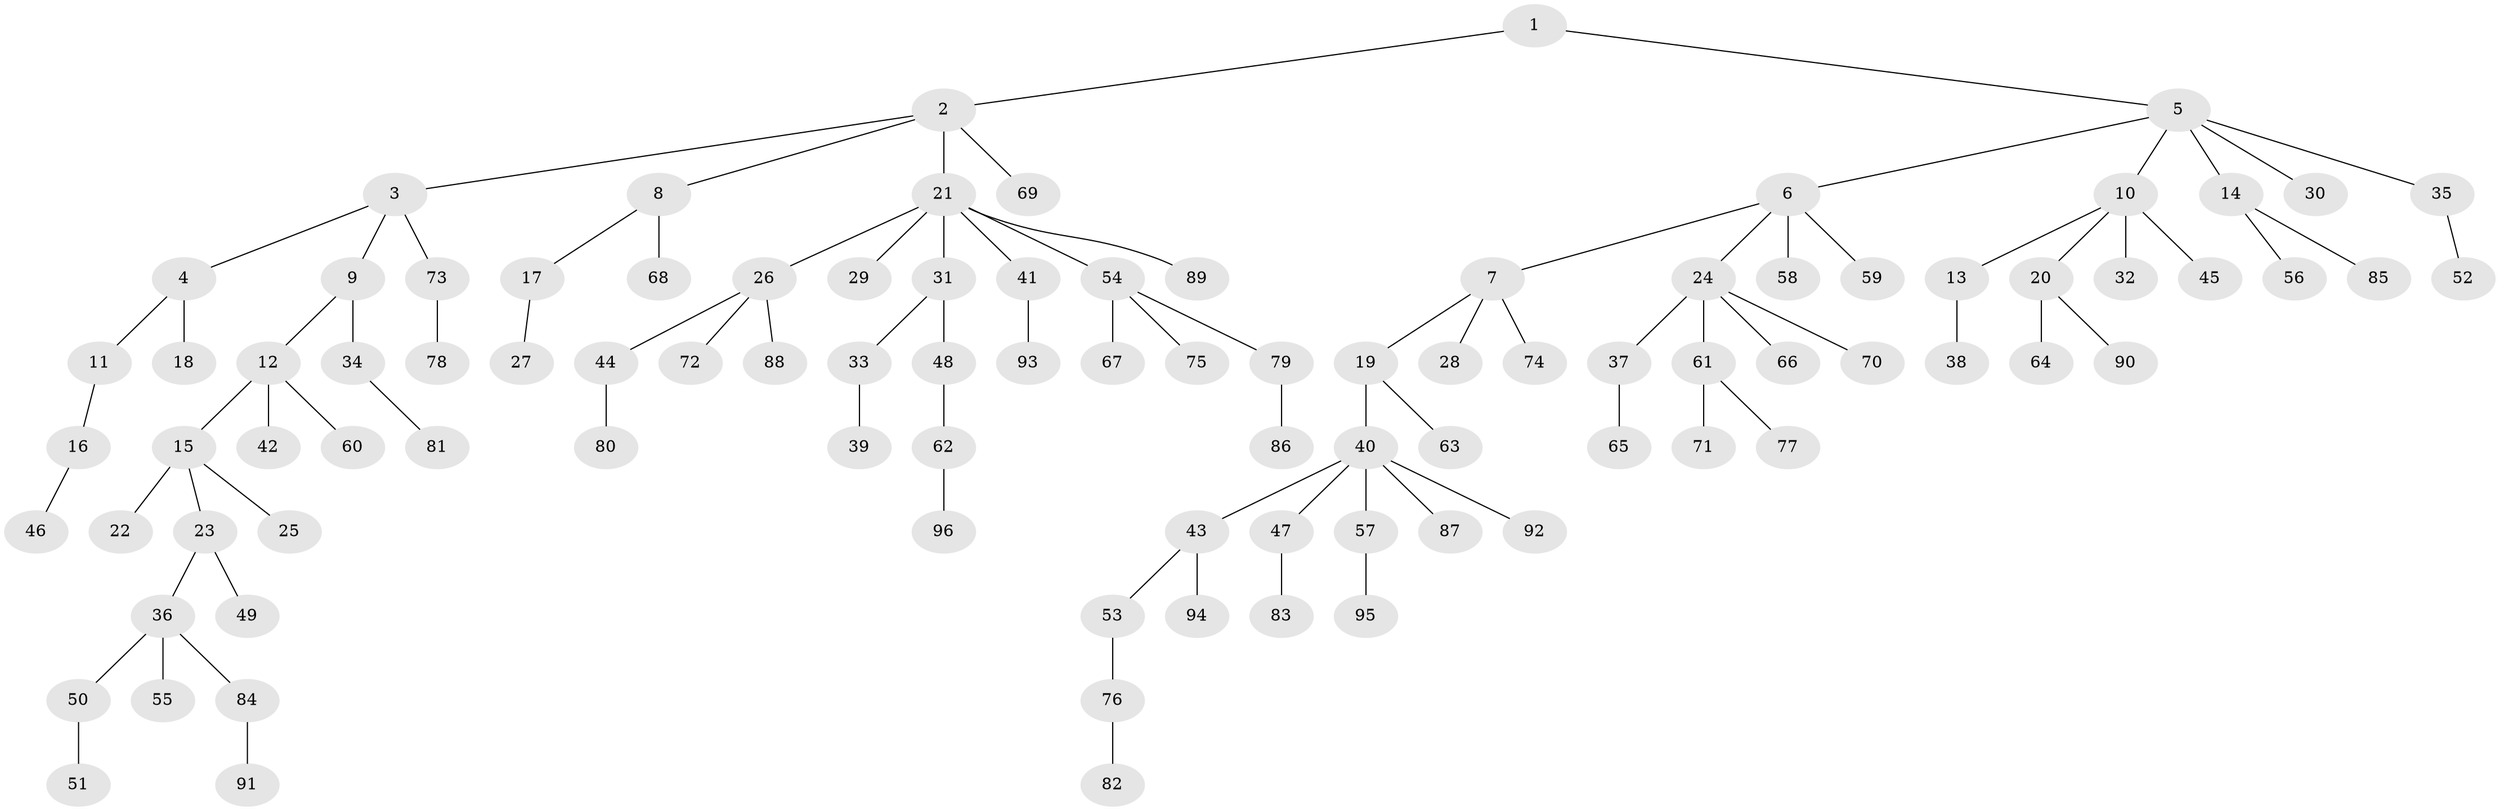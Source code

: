 // Generated by graph-tools (version 1.1) at 2025/53/03/09/25 04:53:52]
// undirected, 96 vertices, 95 edges
graph export_dot {
graph [start="1"]
  node [color=gray90,style=filled];
  1;
  2;
  3;
  4;
  5;
  6;
  7;
  8;
  9;
  10;
  11;
  12;
  13;
  14;
  15;
  16;
  17;
  18;
  19;
  20;
  21;
  22;
  23;
  24;
  25;
  26;
  27;
  28;
  29;
  30;
  31;
  32;
  33;
  34;
  35;
  36;
  37;
  38;
  39;
  40;
  41;
  42;
  43;
  44;
  45;
  46;
  47;
  48;
  49;
  50;
  51;
  52;
  53;
  54;
  55;
  56;
  57;
  58;
  59;
  60;
  61;
  62;
  63;
  64;
  65;
  66;
  67;
  68;
  69;
  70;
  71;
  72;
  73;
  74;
  75;
  76;
  77;
  78;
  79;
  80;
  81;
  82;
  83;
  84;
  85;
  86;
  87;
  88;
  89;
  90;
  91;
  92;
  93;
  94;
  95;
  96;
  1 -- 2;
  1 -- 5;
  2 -- 3;
  2 -- 8;
  2 -- 21;
  2 -- 69;
  3 -- 4;
  3 -- 9;
  3 -- 73;
  4 -- 11;
  4 -- 18;
  5 -- 6;
  5 -- 10;
  5 -- 14;
  5 -- 30;
  5 -- 35;
  6 -- 7;
  6 -- 24;
  6 -- 58;
  6 -- 59;
  7 -- 19;
  7 -- 28;
  7 -- 74;
  8 -- 17;
  8 -- 68;
  9 -- 12;
  9 -- 34;
  10 -- 13;
  10 -- 20;
  10 -- 32;
  10 -- 45;
  11 -- 16;
  12 -- 15;
  12 -- 42;
  12 -- 60;
  13 -- 38;
  14 -- 56;
  14 -- 85;
  15 -- 22;
  15 -- 23;
  15 -- 25;
  16 -- 46;
  17 -- 27;
  19 -- 40;
  19 -- 63;
  20 -- 64;
  20 -- 90;
  21 -- 26;
  21 -- 29;
  21 -- 31;
  21 -- 41;
  21 -- 54;
  21 -- 89;
  23 -- 36;
  23 -- 49;
  24 -- 37;
  24 -- 61;
  24 -- 66;
  24 -- 70;
  26 -- 44;
  26 -- 72;
  26 -- 88;
  31 -- 33;
  31 -- 48;
  33 -- 39;
  34 -- 81;
  35 -- 52;
  36 -- 50;
  36 -- 55;
  36 -- 84;
  37 -- 65;
  40 -- 43;
  40 -- 47;
  40 -- 57;
  40 -- 87;
  40 -- 92;
  41 -- 93;
  43 -- 53;
  43 -- 94;
  44 -- 80;
  47 -- 83;
  48 -- 62;
  50 -- 51;
  53 -- 76;
  54 -- 67;
  54 -- 75;
  54 -- 79;
  57 -- 95;
  61 -- 71;
  61 -- 77;
  62 -- 96;
  73 -- 78;
  76 -- 82;
  79 -- 86;
  84 -- 91;
}
